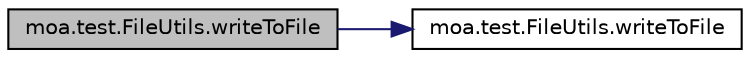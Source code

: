 digraph G
{
  edge [fontname="Helvetica",fontsize="10",labelfontname="Helvetica",labelfontsize="10"];
  node [fontname="Helvetica",fontsize="10",shape=record];
  rankdir=LR;
  Node1 [label="moa.test.FileUtils.writeToFile",height=0.2,width=0.4,color="black", fillcolor="grey75", style="filled" fontcolor="black"];
  Node1 -> Node2 [color="midnightblue",fontsize="10",style="solid",fontname="Helvetica"];
  Node2 [label="moa.test.FileUtils.writeToFile",height=0.2,width=0.4,color="black", fillcolor="white", style="filled",URL="$classmoa_1_1test_1_1FileUtils.html#a4edc5231f54c84ea73aff6bd61a0bd23",tooltip="Writes the given object to the specified file."];
}
